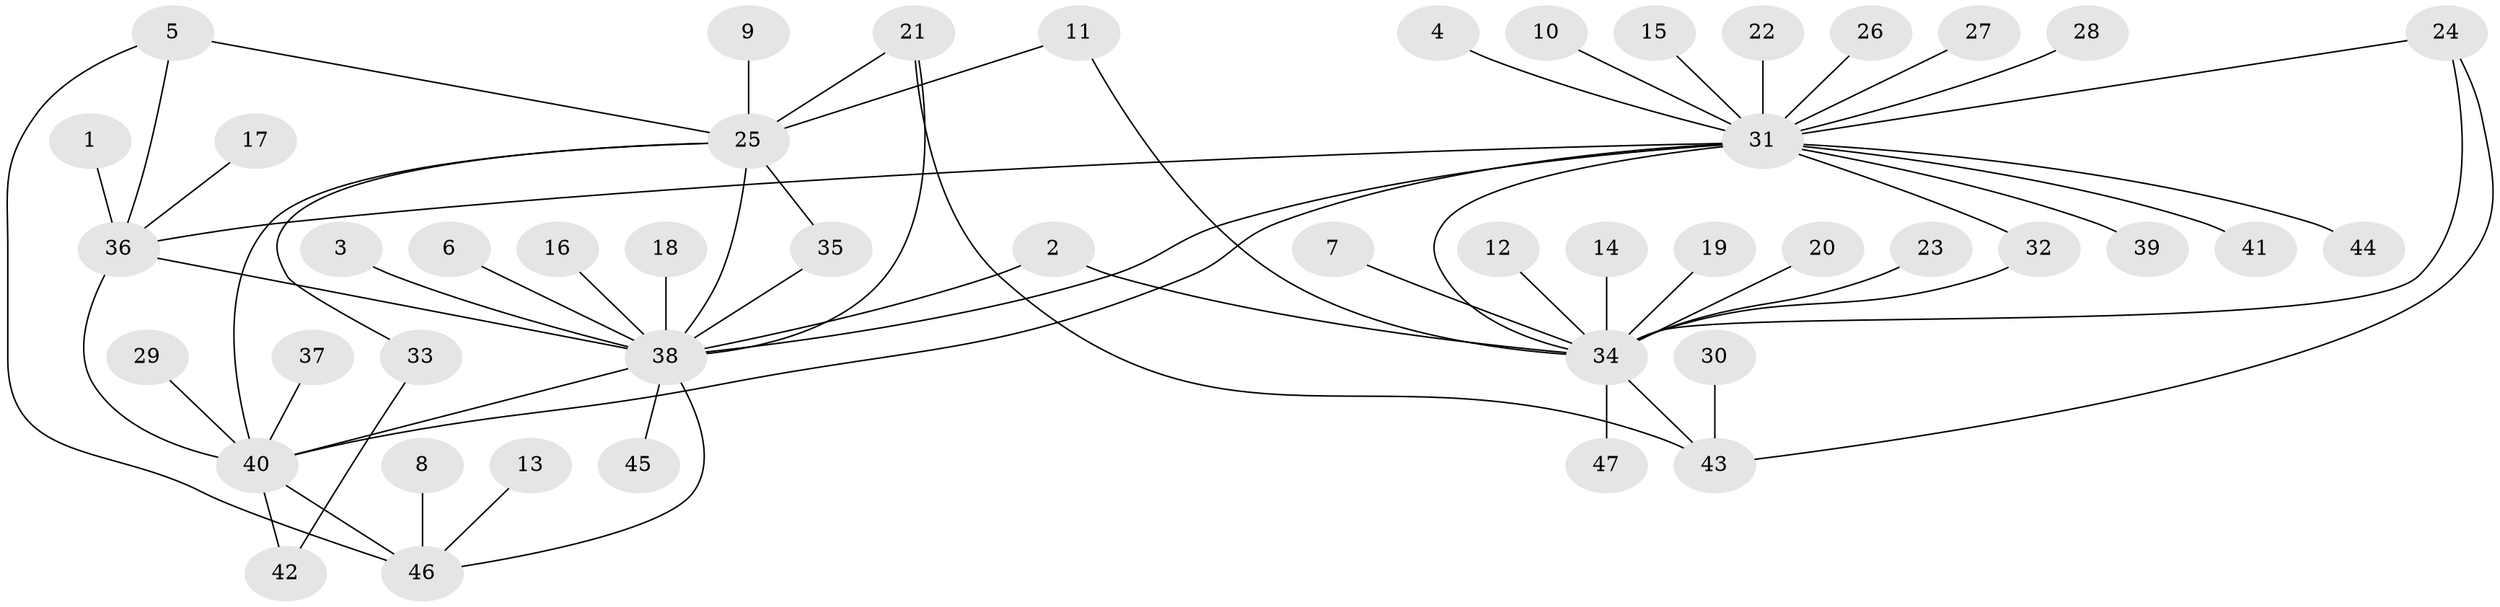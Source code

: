 // original degree distribution, {16: 0.008547008547008548, 20: 0.008547008547008548, 7: 0.017094017094017096, 17: 0.008547008547008548, 11: 0.017094017094017096, 3: 0.1282051282051282, 2: 0.1623931623931624, 1: 0.5982905982905983, 4: 0.042735042735042736, 8: 0.008547008547008548}
// Generated by graph-tools (version 1.1) at 2025/36/03/04/25 23:36:47]
// undirected, 47 vertices, 62 edges
graph export_dot {
  node [color=gray90,style=filled];
  1;
  2;
  3;
  4;
  5;
  6;
  7;
  8;
  9;
  10;
  11;
  12;
  13;
  14;
  15;
  16;
  17;
  18;
  19;
  20;
  21;
  22;
  23;
  24;
  25;
  26;
  27;
  28;
  29;
  30;
  31;
  32;
  33;
  34;
  35;
  36;
  37;
  38;
  39;
  40;
  41;
  42;
  43;
  44;
  45;
  46;
  47;
  1 -- 36 [weight=1.0];
  2 -- 34 [weight=1.0];
  2 -- 38 [weight=1.0];
  3 -- 38 [weight=1.0];
  4 -- 31 [weight=1.0];
  5 -- 25 [weight=1.0];
  5 -- 36 [weight=1.0];
  5 -- 46 [weight=1.0];
  6 -- 38 [weight=1.0];
  7 -- 34 [weight=1.0];
  8 -- 46 [weight=1.0];
  9 -- 25 [weight=1.0];
  10 -- 31 [weight=1.0];
  11 -- 25 [weight=1.0];
  11 -- 34 [weight=1.0];
  12 -- 34 [weight=1.0];
  13 -- 46 [weight=1.0];
  14 -- 34 [weight=1.0];
  15 -- 31 [weight=1.0];
  16 -- 38 [weight=1.0];
  17 -- 36 [weight=1.0];
  18 -- 38 [weight=1.0];
  19 -- 34 [weight=1.0];
  20 -- 34 [weight=1.0];
  21 -- 25 [weight=1.0];
  21 -- 38 [weight=1.0];
  21 -- 43 [weight=1.0];
  22 -- 31 [weight=1.0];
  23 -- 34 [weight=1.0];
  24 -- 31 [weight=1.0];
  24 -- 34 [weight=1.0];
  24 -- 43 [weight=1.0];
  25 -- 33 [weight=1.0];
  25 -- 35 [weight=1.0];
  25 -- 38 [weight=1.0];
  25 -- 40 [weight=1.0];
  26 -- 31 [weight=1.0];
  27 -- 31 [weight=1.0];
  28 -- 31 [weight=1.0];
  29 -- 40 [weight=1.0];
  30 -- 43 [weight=1.0];
  31 -- 32 [weight=1.0];
  31 -- 34 [weight=1.0];
  31 -- 36 [weight=1.0];
  31 -- 38 [weight=1.0];
  31 -- 39 [weight=1.0];
  31 -- 40 [weight=2.0];
  31 -- 41 [weight=1.0];
  31 -- 44 [weight=1.0];
  32 -- 34 [weight=1.0];
  33 -- 42 [weight=1.0];
  34 -- 43 [weight=1.0];
  34 -- 47 [weight=1.0];
  35 -- 38 [weight=1.0];
  36 -- 38 [weight=1.0];
  36 -- 40 [weight=2.0];
  37 -- 40 [weight=1.0];
  38 -- 40 [weight=1.0];
  38 -- 45 [weight=1.0];
  38 -- 46 [weight=1.0];
  40 -- 42 [weight=1.0];
  40 -- 46 [weight=1.0];
}

